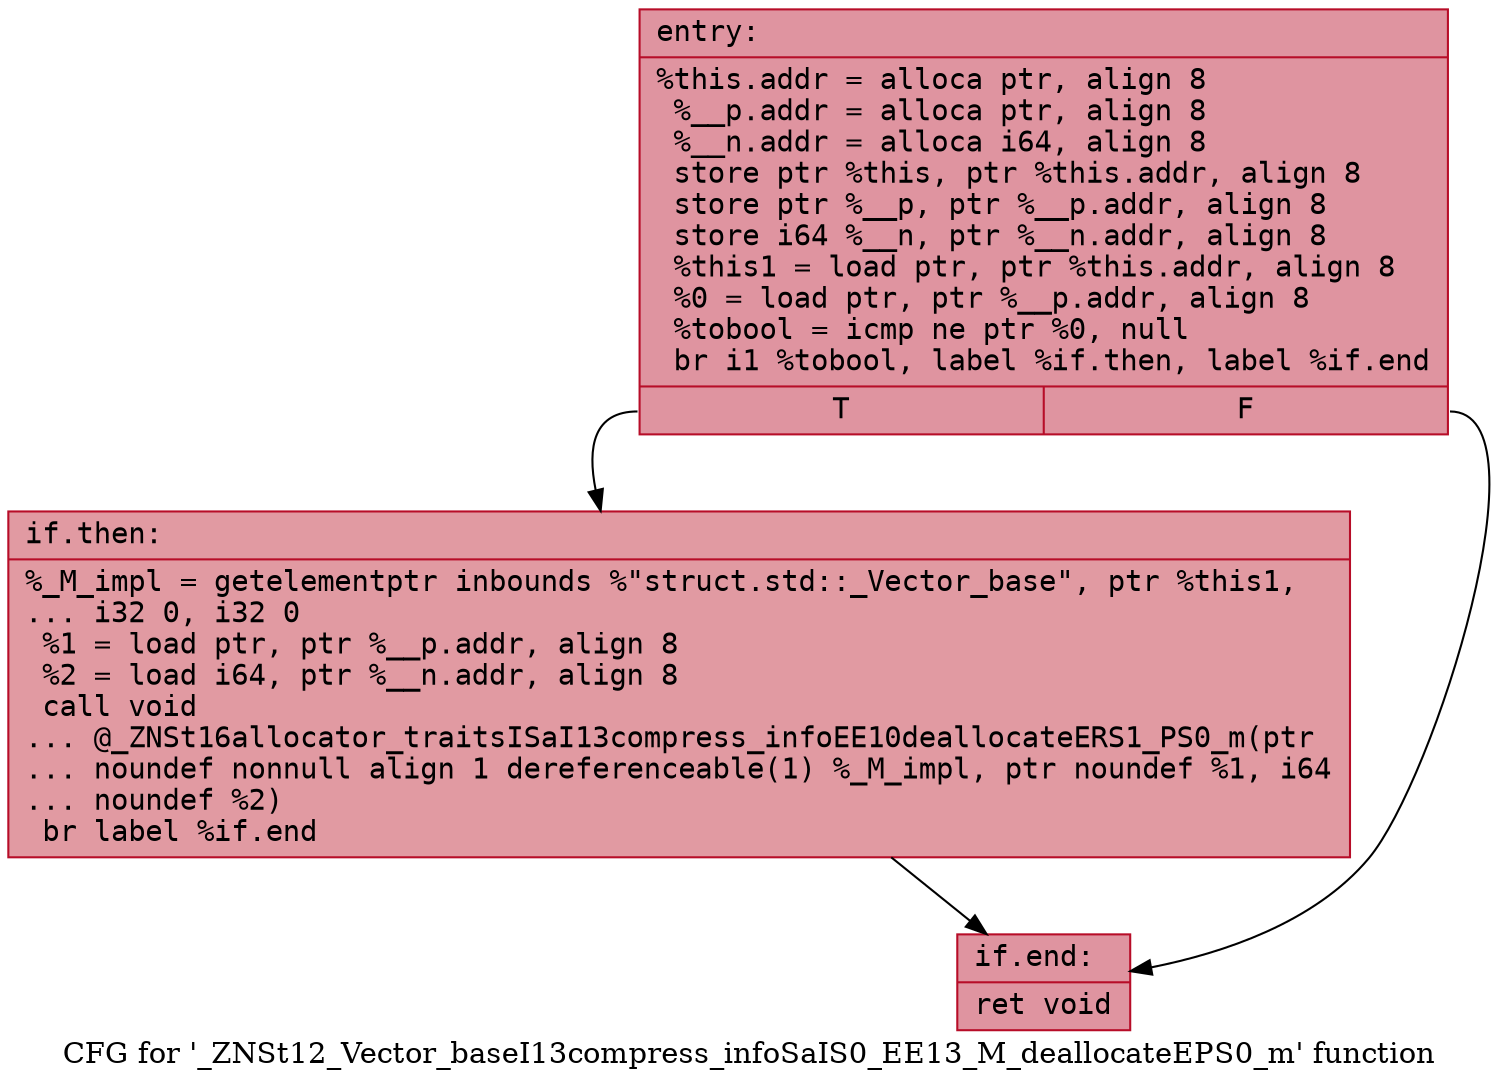 digraph "CFG for '_ZNSt12_Vector_baseI13compress_infoSaIS0_EE13_M_deallocateEPS0_m' function" {
	label="CFG for '_ZNSt12_Vector_baseI13compress_infoSaIS0_EE13_M_deallocateEPS0_m' function";

	Node0x5651cd86f180 [shape=record,color="#b70d28ff", style=filled, fillcolor="#b70d2870" fontname="Courier",label="{entry:\l|  %this.addr = alloca ptr, align 8\l  %__p.addr = alloca ptr, align 8\l  %__n.addr = alloca i64, align 8\l  store ptr %this, ptr %this.addr, align 8\l  store ptr %__p, ptr %__p.addr, align 8\l  store i64 %__n, ptr %__n.addr, align 8\l  %this1 = load ptr, ptr %this.addr, align 8\l  %0 = load ptr, ptr %__p.addr, align 8\l  %tobool = icmp ne ptr %0, null\l  br i1 %tobool, label %if.then, label %if.end\l|{<s0>T|<s1>F}}"];
	Node0x5651cd86f180:s0 -> Node0x5651cd86f1f0[tooltip="entry -> if.then\nProbability 62.50%" ];
	Node0x5651cd86f180:s1 -> Node0x5651cd86fa40[tooltip="entry -> if.end\nProbability 37.50%" ];
	Node0x5651cd86f1f0 [shape=record,color="#b70d28ff", style=filled, fillcolor="#bb1b2c70" fontname="Courier",label="{if.then:\l|  %_M_impl = getelementptr inbounds %\"struct.std::_Vector_base\", ptr %this1,\l... i32 0, i32 0\l  %1 = load ptr, ptr %__p.addr, align 8\l  %2 = load i64, ptr %__n.addr, align 8\l  call void\l... @_ZNSt16allocator_traitsISaI13compress_infoEE10deallocateERS1_PS0_m(ptr\l... noundef nonnull align 1 dereferenceable(1) %_M_impl, ptr noundef %1, i64\l... noundef %2)\l  br label %if.end\l}"];
	Node0x5651cd86f1f0 -> Node0x5651cd86fa40[tooltip="if.then -> if.end\nProbability 100.00%" ];
	Node0x5651cd86fa40 [shape=record,color="#b70d28ff", style=filled, fillcolor="#b70d2870" fontname="Courier",label="{if.end:\l|  ret void\l}"];
}
